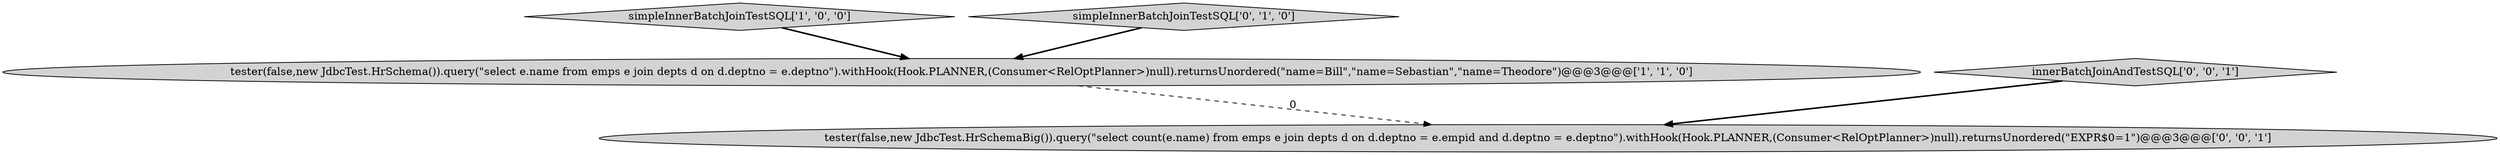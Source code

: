 digraph {
0 [style = filled, label = "simpleInnerBatchJoinTestSQL['1', '0', '0']", fillcolor = lightgray, shape = diamond image = "AAA0AAABBB1BBB"];
3 [style = filled, label = "innerBatchJoinAndTestSQL['0', '0', '1']", fillcolor = lightgray, shape = diamond image = "AAA0AAABBB3BBB"];
2 [style = filled, label = "simpleInnerBatchJoinTestSQL['0', '1', '0']", fillcolor = lightgray, shape = diamond image = "AAA0AAABBB2BBB"];
4 [style = filled, label = "tester(false,new JdbcTest.HrSchemaBig()).query(\"select count(e.name) from emps e join depts d on d.deptno = e.empid and d.deptno = e.deptno\").withHook(Hook.PLANNER,(Consumer<RelOptPlanner>)null).returnsUnordered(\"EXPR$0=1\")@@@3@@@['0', '0', '1']", fillcolor = lightgray, shape = ellipse image = "AAA0AAABBB3BBB"];
1 [style = filled, label = "tester(false,new JdbcTest.HrSchema()).query(\"select e.name from emps e join depts d on d.deptno = e.deptno\").withHook(Hook.PLANNER,(Consumer<RelOptPlanner>)null).returnsUnordered(\"name=Bill\",\"name=Sebastian\",\"name=Theodore\")@@@3@@@['1', '1', '0']", fillcolor = lightgray, shape = ellipse image = "AAA0AAABBB1BBB"];
1->4 [style = dashed, label="0"];
3->4 [style = bold, label=""];
0->1 [style = bold, label=""];
2->1 [style = bold, label=""];
}
